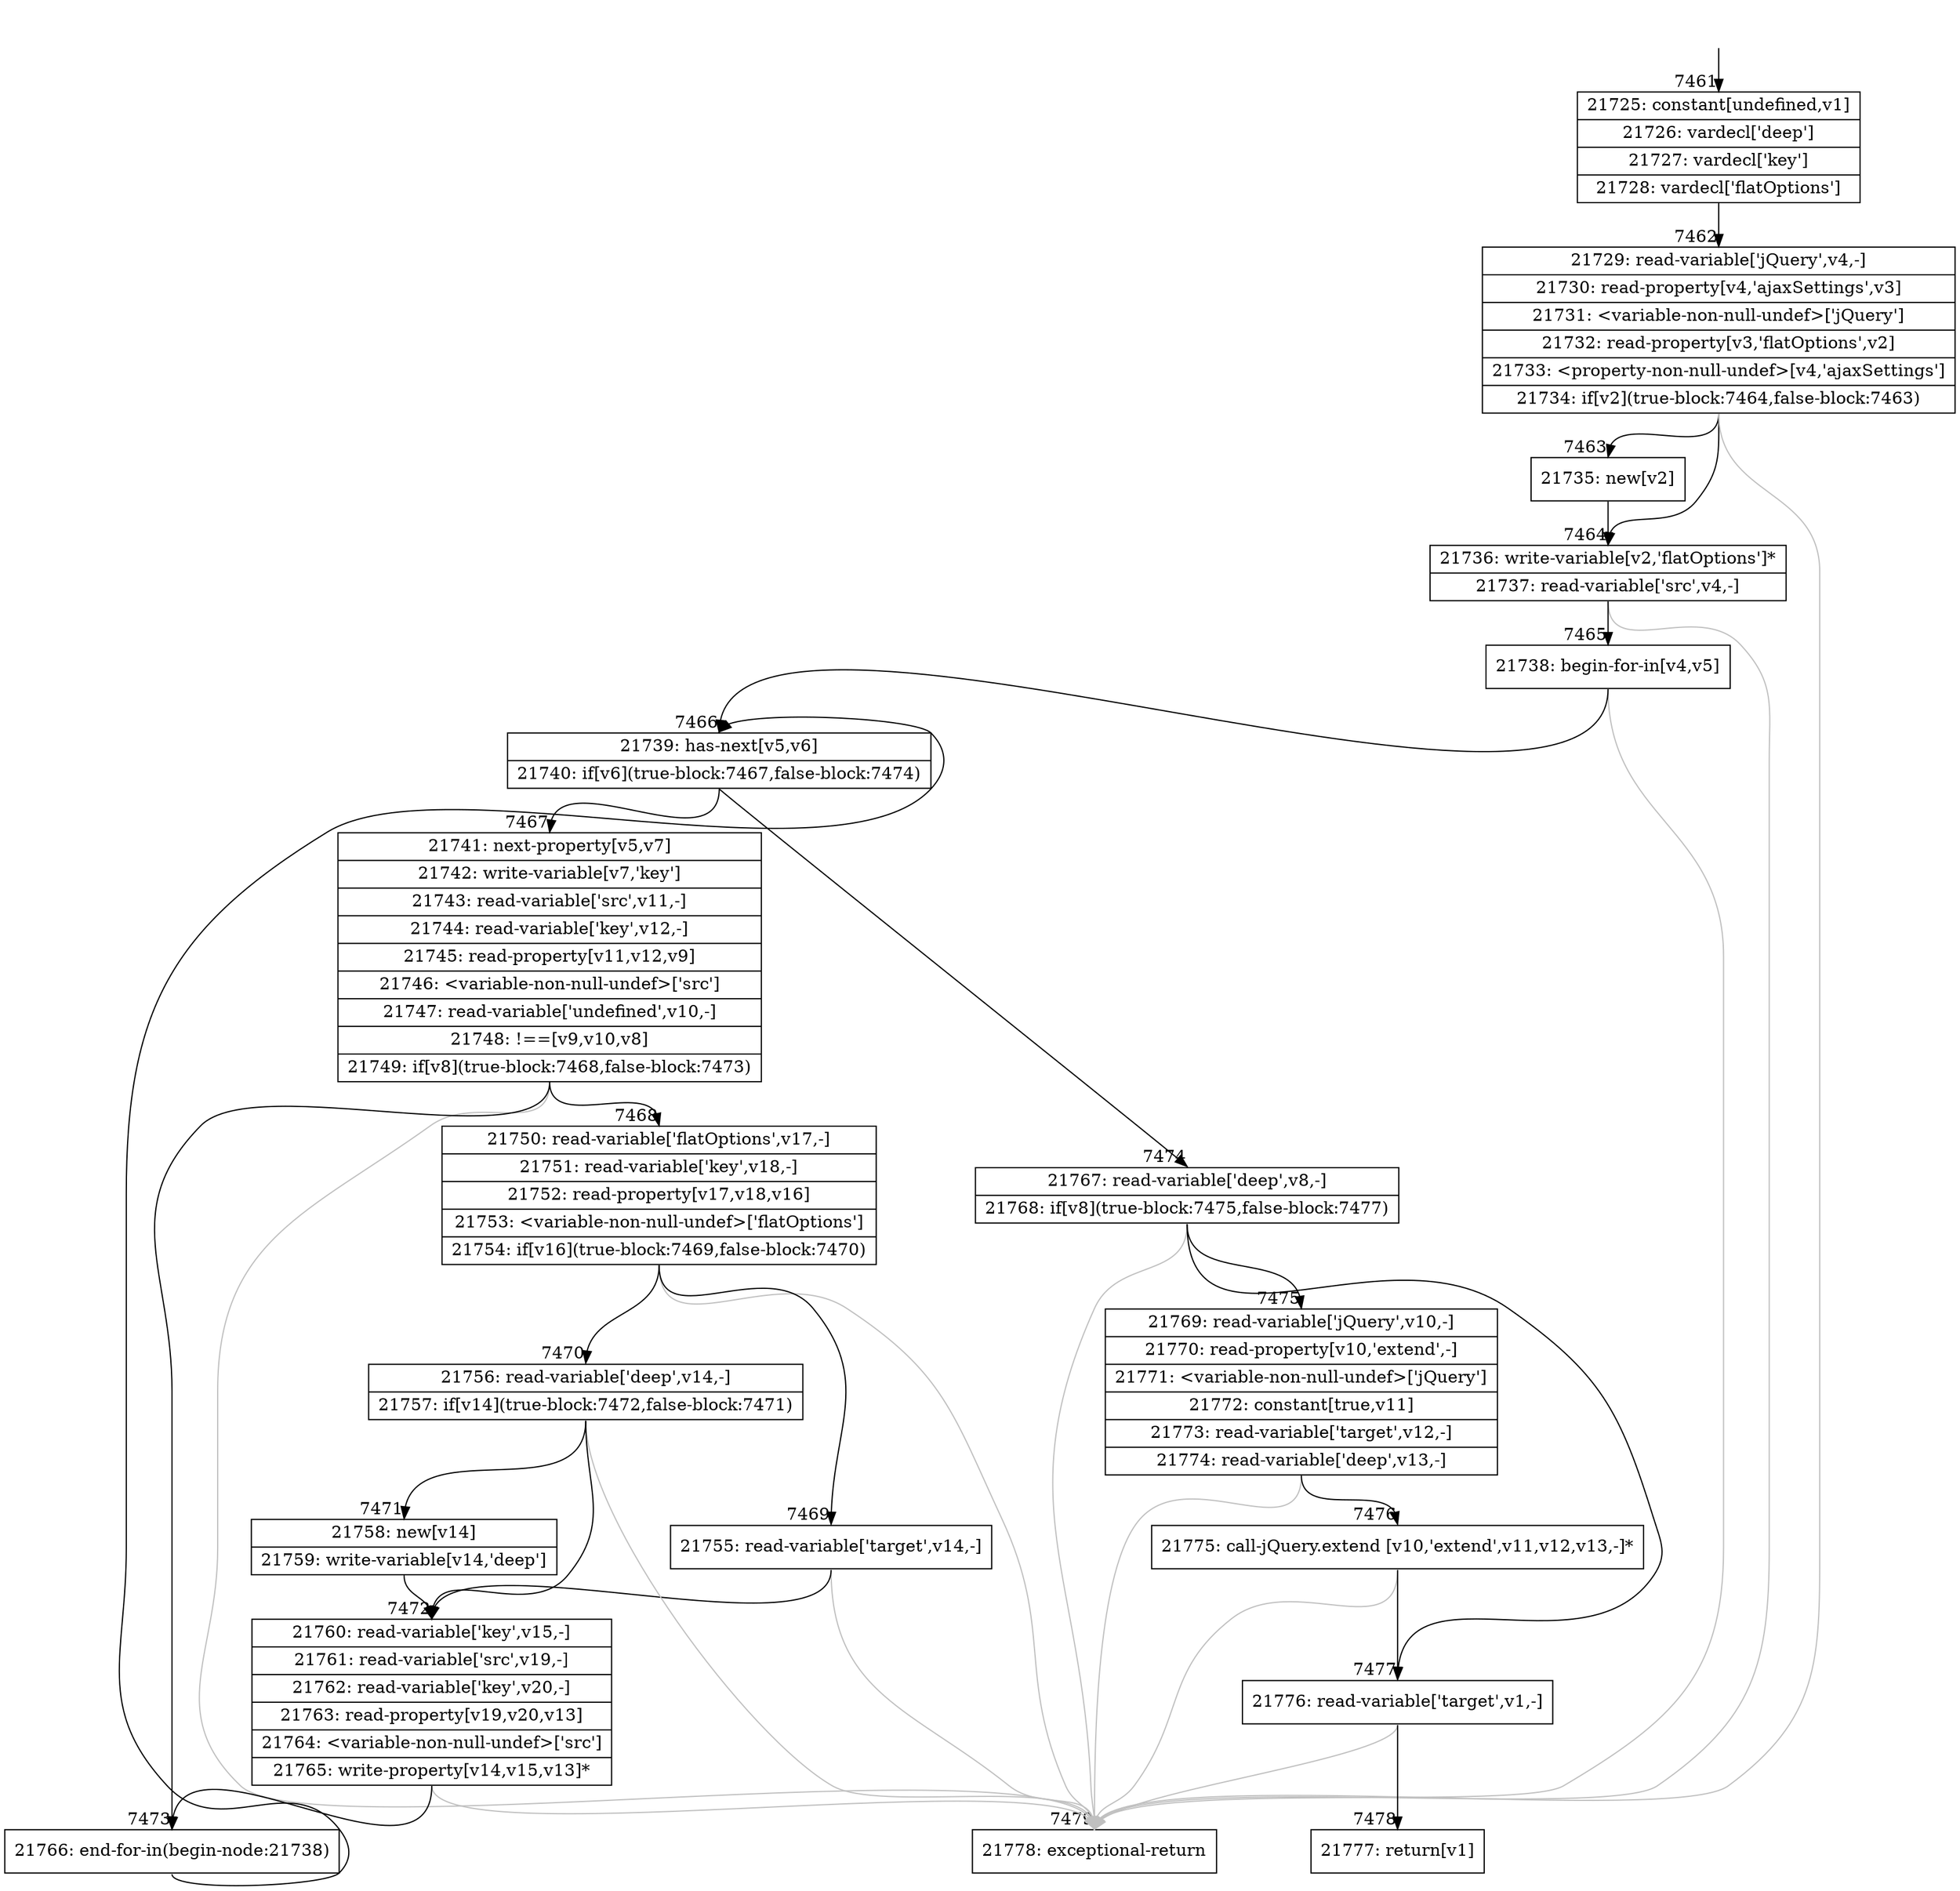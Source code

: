 digraph {
rankdir="TD"
BB_entry472[shape=none,label=""];
BB_entry472 -> BB7461 [tailport=s, headport=n, headlabel="    7461"]
BB7461 [shape=record label="{21725: constant[undefined,v1]|21726: vardecl['deep']|21727: vardecl['key']|21728: vardecl['flatOptions']}" ] 
BB7461 -> BB7462 [tailport=s, headport=n, headlabel="      7462"]
BB7462 [shape=record label="{21729: read-variable['jQuery',v4,-]|21730: read-property[v4,'ajaxSettings',v3]|21731: \<variable-non-null-undef\>['jQuery']|21732: read-property[v3,'flatOptions',v2]|21733: \<property-non-null-undef\>[v4,'ajaxSettings']|21734: if[v2](true-block:7464,false-block:7463)}" ] 
BB7462 -> BB7464 [tailport=s, headport=n, headlabel="      7464"]
BB7462 -> BB7463 [tailport=s, headport=n, headlabel="      7463"]
BB7462 -> BB7479 [tailport=s, headport=n, color=gray, headlabel="      7479"]
BB7463 [shape=record label="{21735: new[v2]}" ] 
BB7463 -> BB7464 [tailport=s, headport=n]
BB7464 [shape=record label="{21736: write-variable[v2,'flatOptions']*|21737: read-variable['src',v4,-]}" ] 
BB7464 -> BB7465 [tailport=s, headport=n, headlabel="      7465"]
BB7464 -> BB7479 [tailport=s, headport=n, color=gray]
BB7465 [shape=record label="{21738: begin-for-in[v4,v5]}" ] 
BB7465 -> BB7466 [tailport=s, headport=n, headlabel="      7466"]
BB7465 -> BB7479 [tailport=s, headport=n, color=gray]
BB7466 [shape=record label="{21739: has-next[v5,v6]|21740: if[v6](true-block:7467,false-block:7474)}" ] 
BB7466 -> BB7467 [tailport=s, headport=n, headlabel="      7467"]
BB7466 -> BB7474 [tailport=s, headport=n, headlabel="      7474"]
BB7467 [shape=record label="{21741: next-property[v5,v7]|21742: write-variable[v7,'key']|21743: read-variable['src',v11,-]|21744: read-variable['key',v12,-]|21745: read-property[v11,v12,v9]|21746: \<variable-non-null-undef\>['src']|21747: read-variable['undefined',v10,-]|21748: !==[v9,v10,v8]|21749: if[v8](true-block:7468,false-block:7473)}" ] 
BB7467 -> BB7468 [tailport=s, headport=n, headlabel="      7468"]
BB7467 -> BB7473 [tailport=s, headport=n, headlabel="      7473"]
BB7467 -> BB7479 [tailport=s, headport=n, color=gray]
BB7468 [shape=record label="{21750: read-variable['flatOptions',v17,-]|21751: read-variable['key',v18,-]|21752: read-property[v17,v18,v16]|21753: \<variable-non-null-undef\>['flatOptions']|21754: if[v16](true-block:7469,false-block:7470)}" ] 
BB7468 -> BB7469 [tailport=s, headport=n, headlabel="      7469"]
BB7468 -> BB7470 [tailport=s, headport=n, headlabel="      7470"]
BB7468 -> BB7479 [tailport=s, headport=n, color=gray]
BB7469 [shape=record label="{21755: read-variable['target',v14,-]}" ] 
BB7469 -> BB7472 [tailport=s, headport=n, headlabel="      7472"]
BB7469 -> BB7479 [tailport=s, headport=n, color=gray]
BB7470 [shape=record label="{21756: read-variable['deep',v14,-]|21757: if[v14](true-block:7472,false-block:7471)}" ] 
BB7470 -> BB7472 [tailport=s, headport=n]
BB7470 -> BB7471 [tailport=s, headport=n, headlabel="      7471"]
BB7470 -> BB7479 [tailport=s, headport=n, color=gray]
BB7471 [shape=record label="{21758: new[v14]|21759: write-variable[v14,'deep']}" ] 
BB7471 -> BB7472 [tailport=s, headport=n]
BB7472 [shape=record label="{21760: read-variable['key',v15,-]|21761: read-variable['src',v19,-]|21762: read-variable['key',v20,-]|21763: read-property[v19,v20,v13]|21764: \<variable-non-null-undef\>['src']|21765: write-property[v14,v15,v13]*}" ] 
BB7472 -> BB7473 [tailport=s, headport=n]
BB7472 -> BB7479 [tailport=s, headport=n, color=gray]
BB7473 [shape=record label="{21766: end-for-in(begin-node:21738)}" ] 
BB7473 -> BB7466 [tailport=s, headport=n]
BB7474 [shape=record label="{21767: read-variable['deep',v8,-]|21768: if[v8](true-block:7475,false-block:7477)}" ] 
BB7474 -> BB7475 [tailport=s, headport=n, headlabel="      7475"]
BB7474 -> BB7477 [tailport=s, headport=n, headlabel="      7477"]
BB7474 -> BB7479 [tailport=s, headport=n, color=gray]
BB7475 [shape=record label="{21769: read-variable['jQuery',v10,-]|21770: read-property[v10,'extend',-]|21771: \<variable-non-null-undef\>['jQuery']|21772: constant[true,v11]|21773: read-variable['target',v12,-]|21774: read-variable['deep',v13,-]}" ] 
BB7475 -> BB7476 [tailport=s, headport=n, headlabel="      7476"]
BB7475 -> BB7479 [tailport=s, headport=n, color=gray]
BB7476 [shape=record label="{21775: call-jQuery.extend [v10,'extend',v11,v12,v13,-]*}" ] 
BB7476 -> BB7477 [tailport=s, headport=n]
BB7476 -> BB7479 [tailport=s, headport=n, color=gray]
BB7477 [shape=record label="{21776: read-variable['target',v1,-]}" ] 
BB7477 -> BB7478 [tailport=s, headport=n, headlabel="      7478"]
BB7477 -> BB7479 [tailport=s, headport=n, color=gray]
BB7478 [shape=record label="{21777: return[v1]}" ] 
BB7479 [shape=record label="{21778: exceptional-return}" ] 
}
